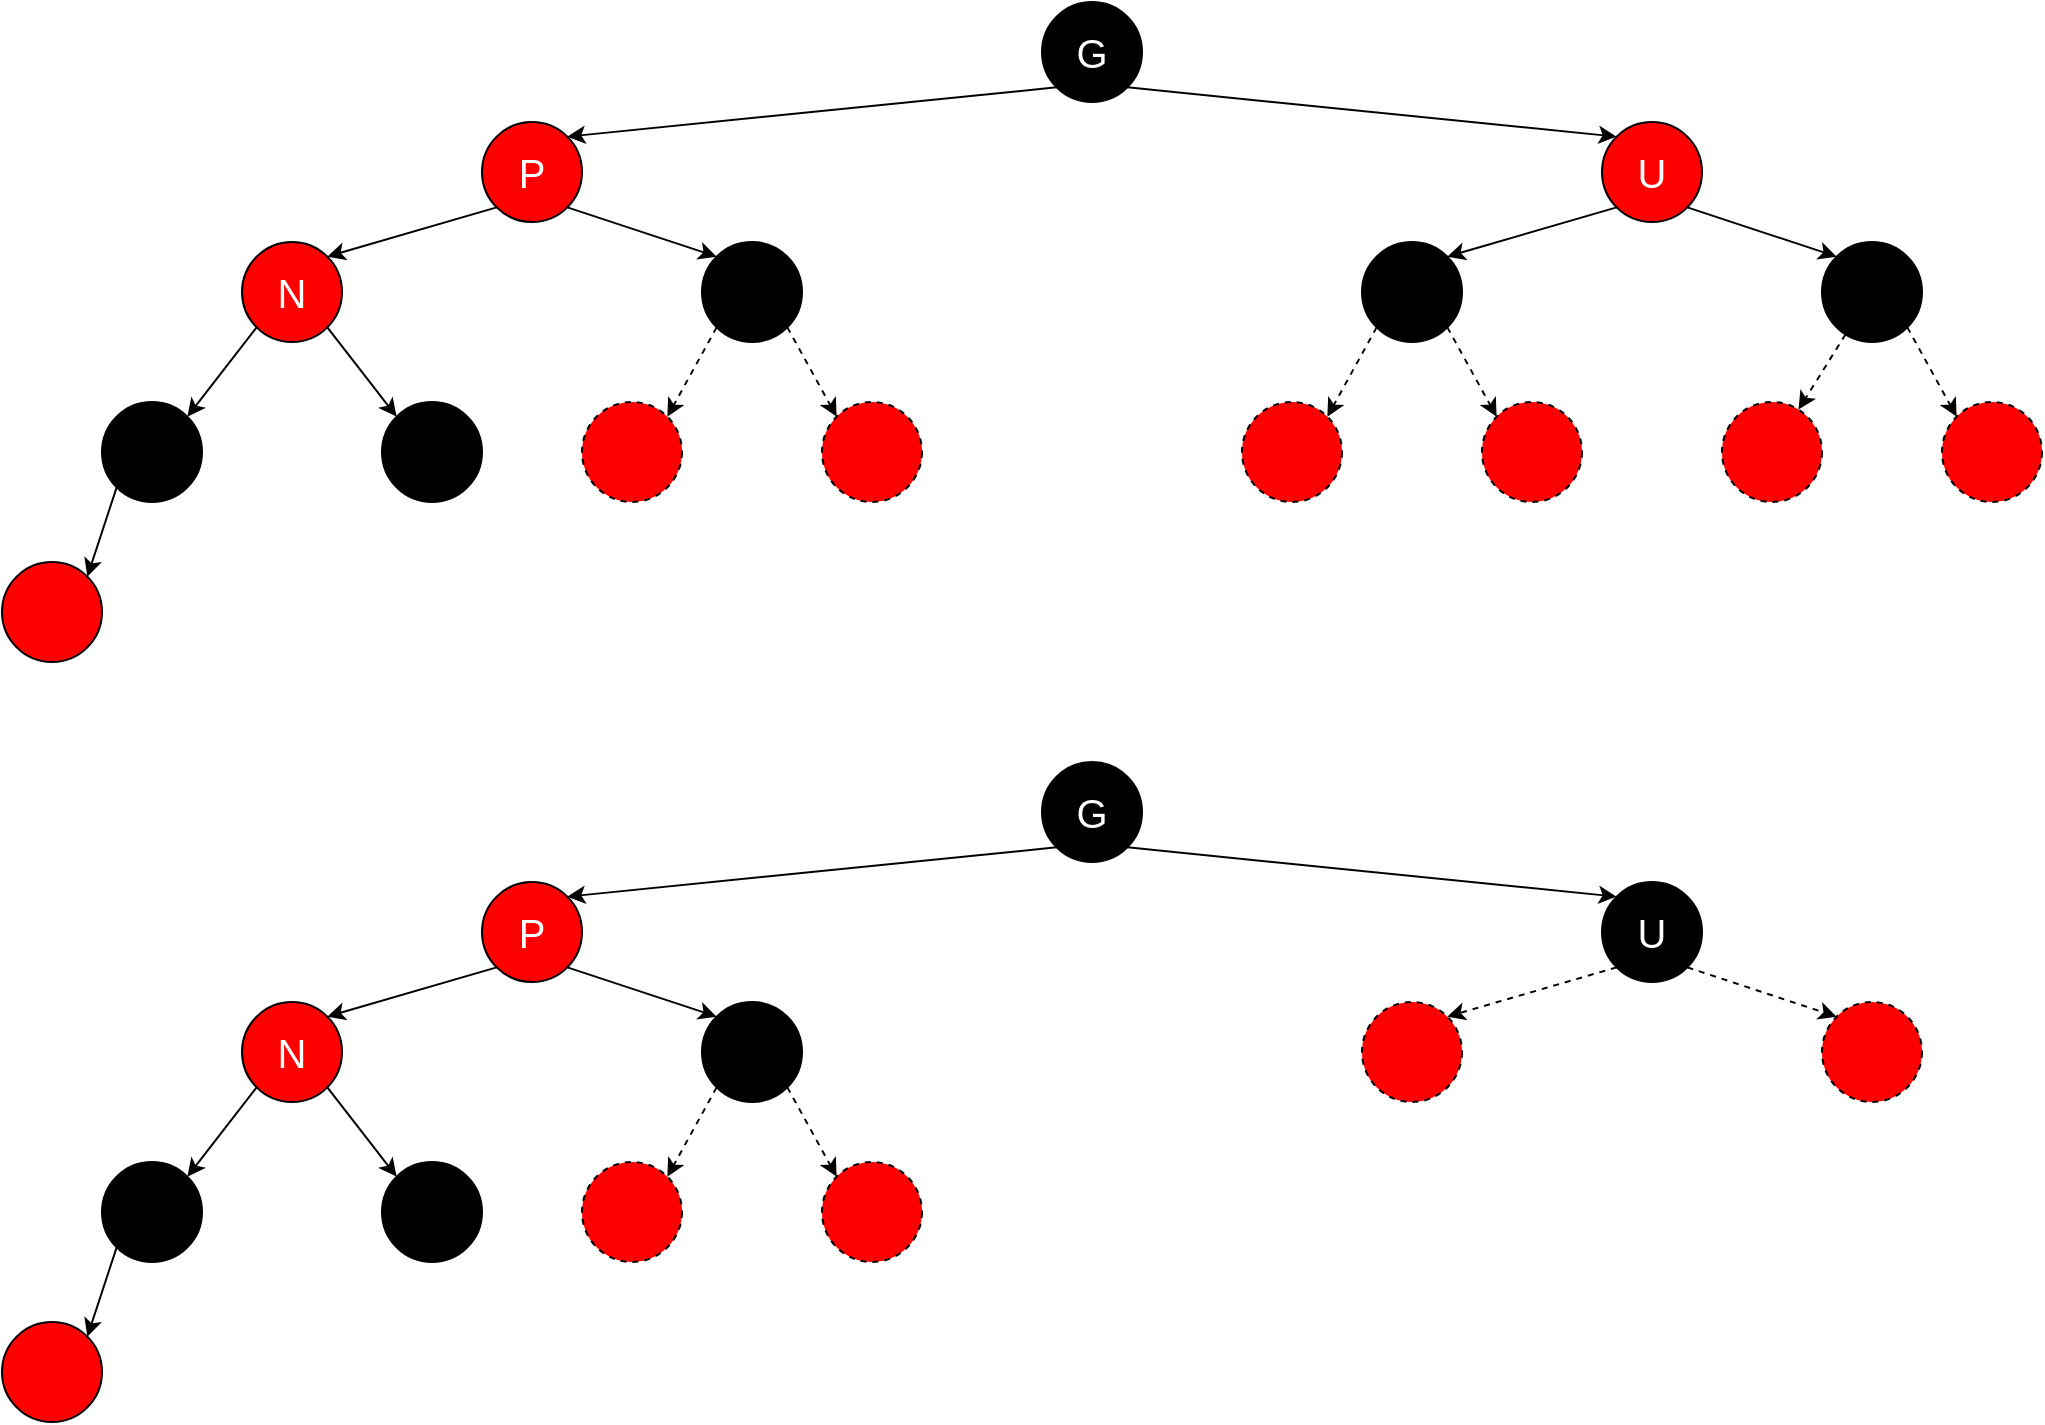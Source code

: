 <mxfile version="20.4.0" type="device"><diagram id="R-cHSDtUfPkVtpVSe-z4" name="Page-1"><mxGraphModel dx="1422" dy="1805" grid="1" gridSize="10" guides="1" tooltips="1" connect="1" arrows="1" fold="1" page="1" pageScale="1" pageWidth="850" pageHeight="1100" math="0" shadow="0"><root><mxCell id="0"/><mxCell id="1" parent="0"/><mxCell id="gJLooLLxW_zo6J-UF6FN-20" style="edgeStyle=none;rounded=0;orthogonalLoop=1;jettySize=auto;html=1;exitX=0;exitY=1;exitDx=0;exitDy=0;entryX=1;entryY=0;entryDx=0;entryDy=0;fontSize=20;fontColor=#000000;" edge="1" parent="1" source="gJLooLLxW_zo6J-UF6FN-16" target="gJLooLLxW_zo6J-UF6FN-17"><mxGeometry relative="1" as="geometry"/></mxCell><mxCell id="gJLooLLxW_zo6J-UF6FN-16" value="" style="ellipse;whiteSpace=wrap;html=1;aspect=fixed;fillColor=#000000;" vertex="1" parent="1"><mxGeometry x="760" y="160" width="50" height="50" as="geometry"/></mxCell><mxCell id="gJLooLLxW_zo6J-UF6FN-17" value="" style="ellipse;whiteSpace=wrap;html=1;aspect=fixed;fillColor=#FF0000;" vertex="1" parent="1"><mxGeometry x="710" y="240" width="50" height="50" as="geometry"/></mxCell><mxCell id="gJLooLLxW_zo6J-UF6FN-18" style="edgeStyle=none;rounded=0;orthogonalLoop=1;jettySize=auto;html=1;exitX=0;exitY=1;exitDx=0;exitDy=0;entryX=1;entryY=0;entryDx=0;entryDy=0;fontSize=20;fontColor=#000000;" edge="1" parent="1" source="gJLooLLxW_zo6J-UF6FN-19" target="gJLooLLxW_zo6J-UF6FN-16"><mxGeometry relative="1" as="geometry"/></mxCell><mxCell id="gJLooLLxW_zo6J-UF6FN-34" style="edgeStyle=none;rounded=0;orthogonalLoop=1;jettySize=auto;html=1;exitX=1;exitY=1;exitDx=0;exitDy=0;entryX=0;entryY=0;entryDx=0;entryDy=0;fontSize=20;fontColor=#000000;" edge="1" parent="1" source="gJLooLLxW_zo6J-UF6FN-19" target="gJLooLLxW_zo6J-UF6FN-33"><mxGeometry relative="1" as="geometry"/></mxCell><mxCell id="gJLooLLxW_zo6J-UF6FN-19" value="&lt;font color=&quot;#ffffff&quot;&gt;&lt;span style=&quot;font-size: 20px;&quot;&gt;N&lt;/span&gt;&lt;/font&gt;" style="ellipse;whiteSpace=wrap;html=1;aspect=fixed;fillColor=#FF0000;" vertex="1" parent="1"><mxGeometry x="830" y="80" width="50" height="50" as="geometry"/></mxCell><mxCell id="gJLooLLxW_zo6J-UF6FN-33" value="" style="ellipse;whiteSpace=wrap;html=1;aspect=fixed;fillColor=#000000;" vertex="1" parent="1"><mxGeometry x="900" y="160" width="50" height="50" as="geometry"/></mxCell><mxCell id="gJLooLLxW_zo6J-UF6FN-54" style="edgeStyle=none;rounded=0;orthogonalLoop=1;jettySize=auto;html=1;exitX=0;exitY=1;exitDx=0;exitDy=0;entryX=1;entryY=0;entryDx=0;entryDy=0;fontSize=20;fontColor=#FFFFFF;" edge="1" parent="1" source="gJLooLLxW_zo6J-UF6FN-53" target="gJLooLLxW_zo6J-UF6FN-19"><mxGeometry relative="1" as="geometry"/></mxCell><mxCell id="gJLooLLxW_zo6J-UF6FN-57" style="edgeStyle=none;rounded=0;orthogonalLoop=1;jettySize=auto;html=1;exitX=1;exitY=1;exitDx=0;exitDy=0;entryX=0;entryY=0;entryDx=0;entryDy=0;fontSize=20;fontColor=#FFFFFF;" edge="1" parent="1" source="gJLooLLxW_zo6J-UF6FN-53" target="gJLooLLxW_zo6J-UF6FN-56"><mxGeometry relative="1" as="geometry"/></mxCell><mxCell id="gJLooLLxW_zo6J-UF6FN-53" value="&lt;font color=&quot;#ffffff&quot; style=&quot;font-size: 20px;&quot;&gt;P&lt;/font&gt;" style="ellipse;whiteSpace=wrap;html=1;aspect=fixed;fillColor=#FF0000;" vertex="1" parent="1"><mxGeometry x="950" y="20" width="50" height="50" as="geometry"/></mxCell><mxCell id="gJLooLLxW_zo6J-UF6FN-59" style="edgeStyle=none;rounded=0;orthogonalLoop=1;jettySize=auto;html=1;exitX=0;exitY=1;exitDx=0;exitDy=0;entryX=1;entryY=0;entryDx=0;entryDy=0;fontSize=20;fontColor=#FFFFFF;dashed=1;" edge="1" parent="1" source="gJLooLLxW_zo6J-UF6FN-56" target="gJLooLLxW_zo6J-UF6FN-58"><mxGeometry relative="1" as="geometry"/></mxCell><mxCell id="gJLooLLxW_zo6J-UF6FN-61" style="edgeStyle=none;rounded=0;orthogonalLoop=1;jettySize=auto;html=1;exitX=1;exitY=1;exitDx=0;exitDy=0;entryX=0;entryY=0;entryDx=0;entryDy=0;dashed=1;fontSize=20;fontColor=#FFFFFF;" edge="1" parent="1" source="gJLooLLxW_zo6J-UF6FN-56" target="gJLooLLxW_zo6J-UF6FN-60"><mxGeometry relative="1" as="geometry"/></mxCell><mxCell id="gJLooLLxW_zo6J-UF6FN-56" value="" style="ellipse;whiteSpace=wrap;html=1;aspect=fixed;fillColor=#000000;" vertex="1" parent="1"><mxGeometry x="1060" y="80" width="50" height="50" as="geometry"/></mxCell><mxCell id="gJLooLLxW_zo6J-UF6FN-58" value="" style="ellipse;whiteSpace=wrap;html=1;aspect=fixed;fillColor=#FF0000;dashed=1;" vertex="1" parent="1"><mxGeometry x="1000" y="160" width="50" height="50" as="geometry"/></mxCell><mxCell id="gJLooLLxW_zo6J-UF6FN-60" value="" style="ellipse;whiteSpace=wrap;html=1;aspect=fixed;fillColor=#FF0000;dashed=1;" vertex="1" parent="1"><mxGeometry x="1120" y="160" width="50" height="50" as="geometry"/></mxCell><mxCell id="gJLooLLxW_zo6J-UF6FN-63" style="edgeStyle=none;rounded=0;orthogonalLoop=1;jettySize=auto;html=1;exitX=0;exitY=1;exitDx=0;exitDy=0;entryX=1;entryY=0;entryDx=0;entryDy=0;fontSize=20;fontColor=#FFFFFF;" edge="1" parent="1" source="gJLooLLxW_zo6J-UF6FN-62" target="gJLooLLxW_zo6J-UF6FN-53"><mxGeometry relative="1" as="geometry"/></mxCell><mxCell id="gJLooLLxW_zo6J-UF6FN-65" style="edgeStyle=none;rounded=0;orthogonalLoop=1;jettySize=auto;html=1;exitX=1;exitY=1;exitDx=0;exitDy=0;entryX=0;entryY=0;entryDx=0;entryDy=0;fontSize=20;fontColor=#FFFFFF;" edge="1" parent="1" source="gJLooLLxW_zo6J-UF6FN-62" target="gJLooLLxW_zo6J-UF6FN-64"><mxGeometry relative="1" as="geometry"/></mxCell><mxCell id="gJLooLLxW_zo6J-UF6FN-62" value="&lt;font style=&quot;font-size: 20px;&quot; color=&quot;#ffffff&quot;&gt;G&lt;/font&gt;" style="ellipse;whiteSpace=wrap;html=1;aspect=fixed;fillColor=#000000;" vertex="1" parent="1"><mxGeometry x="1230" y="-40" width="50" height="50" as="geometry"/></mxCell><mxCell id="gJLooLLxW_zo6J-UF6FN-67" style="edgeStyle=none;rounded=0;orthogonalLoop=1;jettySize=auto;html=1;exitX=0;exitY=1;exitDx=0;exitDy=0;entryX=1;entryY=0;entryDx=0;entryDy=0;fontSize=20;fontColor=#FFFFFF;" edge="1" parent="1" source="gJLooLLxW_zo6J-UF6FN-64" target="gJLooLLxW_zo6J-UF6FN-66"><mxGeometry relative="1" as="geometry"/></mxCell><mxCell id="gJLooLLxW_zo6J-UF6FN-69" style="edgeStyle=none;rounded=0;orthogonalLoop=1;jettySize=auto;html=1;exitX=1;exitY=1;exitDx=0;exitDy=0;entryX=0;entryY=0;entryDx=0;entryDy=0;fontSize=20;fontColor=#FFFFFF;" edge="1" parent="1" source="gJLooLLxW_zo6J-UF6FN-64" target="gJLooLLxW_zo6J-UF6FN-68"><mxGeometry relative="1" as="geometry"/></mxCell><mxCell id="gJLooLLxW_zo6J-UF6FN-64" value="&lt;font color=&quot;#ffffff&quot; style=&quot;font-size: 20px;&quot;&gt;U&lt;/font&gt;" style="ellipse;whiteSpace=wrap;html=1;aspect=fixed;fillColor=#FF0000;" vertex="1" parent="1"><mxGeometry x="1510" y="20" width="50" height="50" as="geometry"/></mxCell><mxCell id="gJLooLLxW_zo6J-UF6FN-71" style="edgeStyle=none;rounded=0;orthogonalLoop=1;jettySize=auto;html=1;exitX=0;exitY=1;exitDx=0;exitDy=0;entryX=1;entryY=0;entryDx=0;entryDy=0;fontSize=20;fontColor=#FFFFFF;dashed=1;" edge="1" parent="1" source="gJLooLLxW_zo6J-UF6FN-66" target="gJLooLLxW_zo6J-UF6FN-70"><mxGeometry relative="1" as="geometry"/></mxCell><mxCell id="gJLooLLxW_zo6J-UF6FN-73" style="edgeStyle=none;rounded=0;orthogonalLoop=1;jettySize=auto;html=1;exitX=1;exitY=1;exitDx=0;exitDy=0;entryX=0;entryY=0;entryDx=0;entryDy=0;dashed=1;fontSize=20;fontColor=#FFFFFF;" edge="1" parent="1" source="gJLooLLxW_zo6J-UF6FN-66" target="gJLooLLxW_zo6J-UF6FN-72"><mxGeometry relative="1" as="geometry"/></mxCell><mxCell id="gJLooLLxW_zo6J-UF6FN-66" value="" style="ellipse;whiteSpace=wrap;html=1;aspect=fixed;fillColor=#000000;" vertex="1" parent="1"><mxGeometry x="1390" y="80" width="50" height="50" as="geometry"/></mxCell><mxCell id="gJLooLLxW_zo6J-UF6FN-75" value="" style="edgeStyle=none;rounded=0;orthogonalLoop=1;jettySize=auto;html=1;dashed=1;fontSize=20;fontColor=#FFFFFF;" edge="1" parent="1" source="gJLooLLxW_zo6J-UF6FN-68" target="gJLooLLxW_zo6J-UF6FN-74"><mxGeometry relative="1" as="geometry"/></mxCell><mxCell id="gJLooLLxW_zo6J-UF6FN-77" style="edgeStyle=none;rounded=0;orthogonalLoop=1;jettySize=auto;html=1;exitX=1;exitY=1;exitDx=0;exitDy=0;entryX=0;entryY=0;entryDx=0;entryDy=0;dashed=1;fontSize=20;fontColor=#FFFFFF;" edge="1" parent="1" source="gJLooLLxW_zo6J-UF6FN-68" target="gJLooLLxW_zo6J-UF6FN-76"><mxGeometry relative="1" as="geometry"/></mxCell><mxCell id="gJLooLLxW_zo6J-UF6FN-68" value="" style="ellipse;whiteSpace=wrap;html=1;aspect=fixed;fillColor=#000000;" vertex="1" parent="1"><mxGeometry x="1620" y="80" width="50" height="50" as="geometry"/></mxCell><mxCell id="gJLooLLxW_zo6J-UF6FN-70" value="" style="ellipse;whiteSpace=wrap;html=1;aspect=fixed;fillColor=#FF0000;dashed=1;" vertex="1" parent="1"><mxGeometry x="1330" y="160" width="50" height="50" as="geometry"/></mxCell><mxCell id="gJLooLLxW_zo6J-UF6FN-72" value="" style="ellipse;whiteSpace=wrap;html=1;aspect=fixed;fillColor=#FF0000;dashed=1;" vertex="1" parent="1"><mxGeometry x="1450" y="160" width="50" height="50" as="geometry"/></mxCell><mxCell id="gJLooLLxW_zo6J-UF6FN-74" value="" style="ellipse;whiteSpace=wrap;html=1;aspect=fixed;fillColor=#FF0000;dashed=1;" vertex="1" parent="1"><mxGeometry x="1570" y="160" width="50" height="50" as="geometry"/></mxCell><mxCell id="gJLooLLxW_zo6J-UF6FN-76" value="" style="ellipse;whiteSpace=wrap;html=1;aspect=fixed;fillColor=#FF0000;dashed=1;" vertex="1" parent="1"><mxGeometry x="1680" y="160" width="50" height="50" as="geometry"/></mxCell><mxCell id="gJLooLLxW_zo6J-UF6FN-78" style="edgeStyle=none;rounded=0;orthogonalLoop=1;jettySize=auto;html=1;exitX=0;exitY=1;exitDx=0;exitDy=0;entryX=1;entryY=0;entryDx=0;entryDy=0;fontSize=20;fontColor=#000000;" edge="1" parent="1" source="gJLooLLxW_zo6J-UF6FN-79" target="gJLooLLxW_zo6J-UF6FN-80"><mxGeometry relative="1" as="geometry"/></mxCell><mxCell id="gJLooLLxW_zo6J-UF6FN-79" value="" style="ellipse;whiteSpace=wrap;html=1;aspect=fixed;fillColor=#000000;" vertex="1" parent="1"><mxGeometry x="760" y="540" width="50" height="50" as="geometry"/></mxCell><mxCell id="gJLooLLxW_zo6J-UF6FN-80" value="" style="ellipse;whiteSpace=wrap;html=1;aspect=fixed;fillColor=#FF0000;" vertex="1" parent="1"><mxGeometry x="710" y="620" width="50" height="50" as="geometry"/></mxCell><mxCell id="gJLooLLxW_zo6J-UF6FN-81" style="edgeStyle=none;rounded=0;orthogonalLoop=1;jettySize=auto;html=1;exitX=0;exitY=1;exitDx=0;exitDy=0;entryX=1;entryY=0;entryDx=0;entryDy=0;fontSize=20;fontColor=#000000;" edge="1" parent="1" source="gJLooLLxW_zo6J-UF6FN-83" target="gJLooLLxW_zo6J-UF6FN-79"><mxGeometry relative="1" as="geometry"/></mxCell><mxCell id="gJLooLLxW_zo6J-UF6FN-82" style="edgeStyle=none;rounded=0;orthogonalLoop=1;jettySize=auto;html=1;exitX=1;exitY=1;exitDx=0;exitDy=0;entryX=0;entryY=0;entryDx=0;entryDy=0;fontSize=20;fontColor=#000000;" edge="1" parent="1" source="gJLooLLxW_zo6J-UF6FN-83" target="gJLooLLxW_zo6J-UF6FN-84"><mxGeometry relative="1" as="geometry"/></mxCell><mxCell id="gJLooLLxW_zo6J-UF6FN-83" value="&lt;font color=&quot;#ffffff&quot;&gt;&lt;span style=&quot;font-size: 20px;&quot;&gt;N&lt;/span&gt;&lt;/font&gt;" style="ellipse;whiteSpace=wrap;html=1;aspect=fixed;fillColor=#FF0000;" vertex="1" parent="1"><mxGeometry x="830" y="460" width="50" height="50" as="geometry"/></mxCell><mxCell id="gJLooLLxW_zo6J-UF6FN-84" value="" style="ellipse;whiteSpace=wrap;html=1;aspect=fixed;fillColor=#000000;" vertex="1" parent="1"><mxGeometry x="900" y="540" width="50" height="50" as="geometry"/></mxCell><mxCell id="gJLooLLxW_zo6J-UF6FN-85" style="edgeStyle=none;rounded=0;orthogonalLoop=1;jettySize=auto;html=1;exitX=0;exitY=1;exitDx=0;exitDy=0;entryX=1;entryY=0;entryDx=0;entryDy=0;fontSize=20;fontColor=#FFFFFF;" edge="1" parent="1" source="gJLooLLxW_zo6J-UF6FN-87" target="gJLooLLxW_zo6J-UF6FN-83"><mxGeometry relative="1" as="geometry"/></mxCell><mxCell id="gJLooLLxW_zo6J-UF6FN-86" style="edgeStyle=none;rounded=0;orthogonalLoop=1;jettySize=auto;html=1;exitX=1;exitY=1;exitDx=0;exitDy=0;entryX=0;entryY=0;entryDx=0;entryDy=0;fontSize=20;fontColor=#FFFFFF;" edge="1" parent="1" source="gJLooLLxW_zo6J-UF6FN-87" target="gJLooLLxW_zo6J-UF6FN-90"><mxGeometry relative="1" as="geometry"/></mxCell><mxCell id="gJLooLLxW_zo6J-UF6FN-87" value="&lt;font color=&quot;#ffffff&quot; style=&quot;font-size: 20px;&quot;&gt;P&lt;/font&gt;" style="ellipse;whiteSpace=wrap;html=1;aspect=fixed;fillColor=#FF0000;" vertex="1" parent="1"><mxGeometry x="950" y="400" width="50" height="50" as="geometry"/></mxCell><mxCell id="gJLooLLxW_zo6J-UF6FN-88" style="edgeStyle=none;rounded=0;orthogonalLoop=1;jettySize=auto;html=1;exitX=0;exitY=1;exitDx=0;exitDy=0;entryX=1;entryY=0;entryDx=0;entryDy=0;fontSize=20;fontColor=#FFFFFF;dashed=1;" edge="1" parent="1" source="gJLooLLxW_zo6J-UF6FN-90" target="gJLooLLxW_zo6J-UF6FN-91"><mxGeometry relative="1" as="geometry"/></mxCell><mxCell id="gJLooLLxW_zo6J-UF6FN-89" style="edgeStyle=none;rounded=0;orthogonalLoop=1;jettySize=auto;html=1;exitX=1;exitY=1;exitDx=0;exitDy=0;entryX=0;entryY=0;entryDx=0;entryDy=0;dashed=1;fontSize=20;fontColor=#FFFFFF;" edge="1" parent="1" source="gJLooLLxW_zo6J-UF6FN-90" target="gJLooLLxW_zo6J-UF6FN-92"><mxGeometry relative="1" as="geometry"/></mxCell><mxCell id="gJLooLLxW_zo6J-UF6FN-90" value="" style="ellipse;whiteSpace=wrap;html=1;aspect=fixed;fillColor=#000000;" vertex="1" parent="1"><mxGeometry x="1060" y="460" width="50" height="50" as="geometry"/></mxCell><mxCell id="gJLooLLxW_zo6J-UF6FN-91" value="" style="ellipse;whiteSpace=wrap;html=1;aspect=fixed;fillColor=#FF0000;dashed=1;" vertex="1" parent="1"><mxGeometry x="1000" y="540" width="50" height="50" as="geometry"/></mxCell><mxCell id="gJLooLLxW_zo6J-UF6FN-92" value="" style="ellipse;whiteSpace=wrap;html=1;aspect=fixed;fillColor=#FF0000;dashed=1;" vertex="1" parent="1"><mxGeometry x="1120" y="540" width="50" height="50" as="geometry"/></mxCell><mxCell id="gJLooLLxW_zo6J-UF6FN-93" style="edgeStyle=none;rounded=0;orthogonalLoop=1;jettySize=auto;html=1;exitX=0;exitY=1;exitDx=0;exitDy=0;entryX=1;entryY=0;entryDx=0;entryDy=0;fontSize=20;fontColor=#FFFFFF;" edge="1" parent="1" source="gJLooLLxW_zo6J-UF6FN-95" target="gJLooLLxW_zo6J-UF6FN-87"><mxGeometry relative="1" as="geometry"/></mxCell><mxCell id="gJLooLLxW_zo6J-UF6FN-94" style="edgeStyle=none;rounded=0;orthogonalLoop=1;jettySize=auto;html=1;exitX=1;exitY=1;exitDx=0;exitDy=0;entryX=0;entryY=0;entryDx=0;entryDy=0;fontSize=20;fontColor=#FFFFFF;" edge="1" parent="1" source="gJLooLLxW_zo6J-UF6FN-95" target="gJLooLLxW_zo6J-UF6FN-98"><mxGeometry relative="1" as="geometry"/></mxCell><mxCell id="gJLooLLxW_zo6J-UF6FN-95" value="&lt;font style=&quot;font-size: 20px;&quot; color=&quot;#ffffff&quot;&gt;G&lt;/font&gt;" style="ellipse;whiteSpace=wrap;html=1;aspect=fixed;fillColor=#000000;" vertex="1" parent="1"><mxGeometry x="1230" y="340" width="50" height="50" as="geometry"/></mxCell><mxCell id="gJLooLLxW_zo6J-UF6FN-96" style="edgeStyle=none;rounded=0;orthogonalLoop=1;jettySize=auto;html=1;exitX=0;exitY=1;exitDx=0;exitDy=0;entryX=1;entryY=0;entryDx=0;entryDy=0;fontSize=20;fontColor=#FFFFFF;dashed=1;" edge="1" parent="1" source="gJLooLLxW_zo6J-UF6FN-98" target="gJLooLLxW_zo6J-UF6FN-101"><mxGeometry relative="1" as="geometry"/></mxCell><mxCell id="gJLooLLxW_zo6J-UF6FN-97" style="edgeStyle=none;rounded=0;orthogonalLoop=1;jettySize=auto;html=1;exitX=1;exitY=1;exitDx=0;exitDy=0;entryX=0;entryY=0;entryDx=0;entryDy=0;fontSize=20;fontColor=#FFFFFF;dashed=1;" edge="1" parent="1" source="gJLooLLxW_zo6J-UF6FN-98" target="gJLooLLxW_zo6J-UF6FN-104"><mxGeometry relative="1" as="geometry"/></mxCell><mxCell id="gJLooLLxW_zo6J-UF6FN-98" value="&lt;font color=&quot;#ffffff&quot; style=&quot;font-size: 20px;&quot;&gt;U&lt;/font&gt;" style="ellipse;whiteSpace=wrap;html=1;aspect=fixed;fillColor=#000000;" vertex="1" parent="1"><mxGeometry x="1510" y="400" width="50" height="50" as="geometry"/></mxCell><mxCell id="gJLooLLxW_zo6J-UF6FN-101" value="" style="ellipse;whiteSpace=wrap;html=1;aspect=fixed;fillColor=#FF0000;dashed=1;" vertex="1" parent="1"><mxGeometry x="1390" y="460" width="50" height="50" as="geometry"/></mxCell><mxCell id="gJLooLLxW_zo6J-UF6FN-104" value="" style="ellipse;whiteSpace=wrap;html=1;aspect=fixed;fillColor=#FF0000;dashed=1;" vertex="1" parent="1"><mxGeometry x="1620" y="460" width="50" height="50" as="geometry"/></mxCell></root></mxGraphModel></diagram></mxfile>